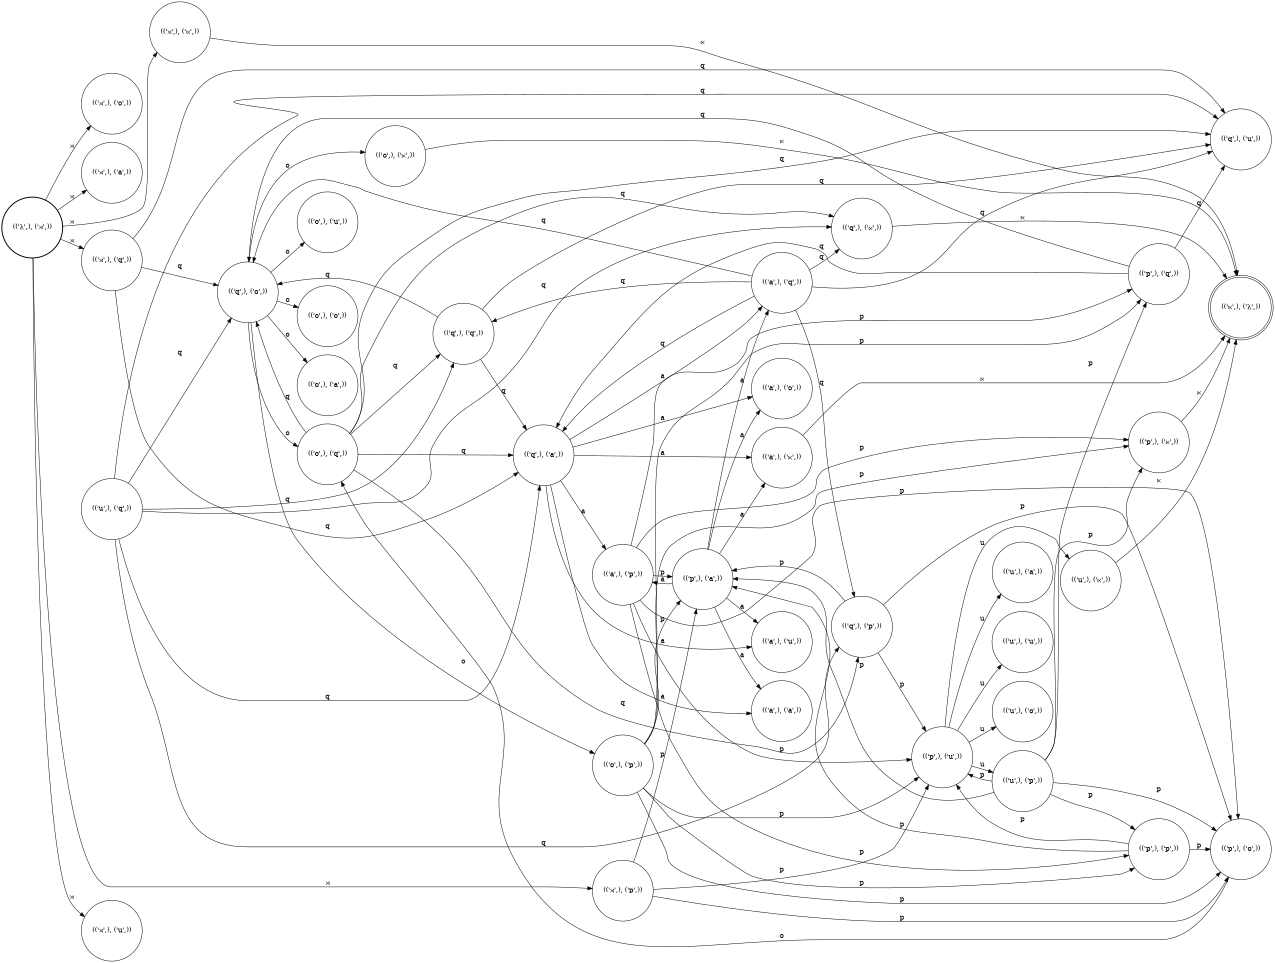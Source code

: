 digraph FST {
rankdir = LR;
size = "8.5,11";
center = 1;
orientation = Portrait;
ranksep = "0.4";
nodesep = "0.25";
0 [label = "(('λ',), ('⋊',))", shape = circle, style = bold, fontsize = 14]
	0 -> 1 [label = "⋊", fontsize = 14];
	0 -> 2 [label = "⋊", fontsize = 14];
	0 -> 3 [label = "⋊", fontsize = 14];
	0 -> 4 [label = "⋊", fontsize = 14];
	0 -> 5 [label = "⋊", fontsize = 14];
	0 -> 6 [label = "⋊", fontsize = 14];
1 [label = "(('⋊',), ('o',))", shape = circle, style = solid, fontsize = 14]
2 [label = "(('⋊',), ('a',))", shape = circle, style = solid, fontsize = 14]
3 [label = "(('⋊',), ('⋉',))", shape = circle, style = solid, fontsize = 14]
	3 -> 7 [label = "⋉", fontsize = 14];
4 [label = "(('⋊',), ('q',))", shape = circle, style = solid, fontsize = 14]
	4 -> 21 [label = "q", fontsize = 14];
	4 -> 23 [label = "q", fontsize = 14];
	4 -> 25 [label = "q", fontsize = 14];
5 [label = "(('⋊',), ('p',))", shape = circle, style = solid, fontsize = 14]
	5 -> 9 [label = "p", fontsize = 14];
	5 -> 11 [label = "p", fontsize = 14];
	5 -> 13 [label = "p", fontsize = 14];
6 [label = "(('⋊',), ('u',))", shape = circle, style = solid, fontsize = 14]
7 [label = "(('⋉',), ('λ',))", shape = doublecircle, style = solid, fontsize = 14]
8 [label = "(('p',), ('⋉',))", shape = circle, style = solid, fontsize = 14]
	8 -> 7 [label = "⋉", fontsize = 14];
9 [label = "(('p',), ('o',))", shape = circle, style = solid, fontsize = 14]
	9 -> 30 [label = "o", fontsize = 14];
10 [label = "(('p',), ('p',))", shape = circle, style = solid, fontsize = 14]
	10 -> 9 [label = "p", fontsize = 14];
	10 -> 11 [label = "p", fontsize = 14];
	10 -> 13 [label = "p", fontsize = 14];
11 [label = "(('p',), ('a',))", shape = circle, style = solid, fontsize = 14]
	11 -> 32 [label = "a", fontsize = 14];
	11 -> 33 [label = "a", fontsize = 14];
	11 -> 34 [label = "a", fontsize = 14];
	11 -> 35 [label = "a", fontsize = 14];
	11 -> 36 [label = "a", fontsize = 14];
	11 -> 37 [label = "a", fontsize = 14];
12 [label = "(('p',), ('q',))", shape = circle, style = solid, fontsize = 14]
	12 -> 21 [label = "q", fontsize = 14];
	12 -> 23 [label = "q", fontsize = 14];
	12 -> 25 [label = "q", fontsize = 14];
13 [label = "(('p',), ('u',))", shape = circle, style = solid, fontsize = 14]
	13 -> 14 [label = "u", fontsize = 14];
	13 -> 15 [label = "u", fontsize = 14];
	13 -> 16 [label = "u", fontsize = 14];
	13 -> 17 [label = "u", fontsize = 14];
	13 -> 19 [label = "u", fontsize = 14];
14 [label = "(('u',), ('⋉',))", shape = circle, style = solid, fontsize = 14]
	14 -> 7 [label = "⋉", fontsize = 14];
15 [label = "(('u',), ('o',))", shape = circle, style = solid, fontsize = 14]
16 [label = "(('u',), ('p',))", shape = circle, style = solid, fontsize = 14]
	16 -> 8 [label = "p", fontsize = 14];
	16 -> 9 [label = "p", fontsize = 14];
	16 -> 10 [label = "p", fontsize = 14];
	16 -> 11 [label = "p", fontsize = 14];
	16 -> 12 [label = "p", fontsize = 14];
	16 -> 13 [label = "p", fontsize = 14];
17 [label = "(('u',), ('a',))", shape = circle, style = solid, fontsize = 14]
18 [label = "(('u',), ('q',))", shape = circle, style = solid, fontsize = 14]
	18 -> 20 [label = "q", fontsize = 14];
	18 -> 21 [label = "q", fontsize = 14];
	18 -> 22 [label = "q", fontsize = 14];
	18 -> 23 [label = "q", fontsize = 14];
	18 -> 24 [label = "q", fontsize = 14];
	18 -> 25 [label = "q", fontsize = 14];
19 [label = "(('u',), ('u',))", shape = circle, style = solid, fontsize = 14]
20 [label = "(('q',), ('⋉',))", shape = circle, style = solid, fontsize = 14]
	20 -> 7 [label = "⋉", fontsize = 14];
21 [label = "(('q',), ('o',))", shape = circle, style = solid, fontsize = 14]
	21 -> 26 [label = "o", fontsize = 14];
	21 -> 27 [label = "o", fontsize = 14];
	21 -> 28 [label = "o", fontsize = 14];
	21 -> 29 [label = "o", fontsize = 14];
	21 -> 30 [label = "o", fontsize = 14];
	21 -> 31 [label = "o", fontsize = 14];
22 [label = "(('q',), ('p',))", shape = circle, style = solid, fontsize = 14]
	22 -> 9 [label = "p", fontsize = 14];
	22 -> 11 [label = "p", fontsize = 14];
	22 -> 13 [label = "p", fontsize = 14];
23 [label = "(('q',), ('a',))", shape = circle, style = solid, fontsize = 14]
	23 -> 32 [label = "a", fontsize = 14];
	23 -> 33 [label = "a", fontsize = 14];
	23 -> 34 [label = "a", fontsize = 14];
	23 -> 35 [label = "a", fontsize = 14];
	23 -> 36 [label = "a", fontsize = 14];
	23 -> 37 [label = "a", fontsize = 14];
24 [label = "(('q',), ('q',))", shape = circle, style = solid, fontsize = 14]
	24 -> 21 [label = "q", fontsize = 14];
	24 -> 23 [label = "q", fontsize = 14];
	24 -> 25 [label = "q", fontsize = 14];
25 [label = "(('q',), ('u',))", shape = circle, style = solid, fontsize = 14]
26 [label = "(('o',), ('⋉',))", shape = circle, style = solid, fontsize = 14]
	26 -> 7 [label = "⋉", fontsize = 14];
27 [label = "(('o',), ('o',))", shape = circle, style = solid, fontsize = 14]
28 [label = "(('o',), ('p',))", shape = circle, style = solid, fontsize = 14]
	28 -> 8 [label = "p", fontsize = 14];
	28 -> 9 [label = "p", fontsize = 14];
	28 -> 10 [label = "p", fontsize = 14];
	28 -> 11 [label = "p", fontsize = 14];
	28 -> 12 [label = "p", fontsize = 14];
	28 -> 13 [label = "p", fontsize = 14];
29 [label = "(('o',), ('a',))", shape = circle, style = solid, fontsize = 14]
30 [label = "(('o',), ('q',))", shape = circle, style = solid, fontsize = 14]
	30 -> 20 [label = "q", fontsize = 14];
	30 -> 21 [label = "q", fontsize = 14];
	30 -> 22 [label = "q", fontsize = 14];
	30 -> 23 [label = "q", fontsize = 14];
	30 -> 24 [label = "q", fontsize = 14];
	30 -> 25 [label = "q", fontsize = 14];
31 [label = "(('o',), ('u',))", shape = circle, style = solid, fontsize = 14]
32 [label = "(('a',), ('⋉',))", shape = circle, style = solid, fontsize = 14]
	32 -> 7 [label = "⋉", fontsize = 14];
33 [label = "(('a',), ('o',))", shape = circle, style = solid, fontsize = 14]
34 [label = "(('a',), ('p',))", shape = circle, style = solid, fontsize = 14]
	34 -> 8 [label = "p", fontsize = 14];
	34 -> 9 [label = "p", fontsize = 14];
	34 -> 10 [label = "p", fontsize = 14];
	34 -> 11 [label = "p", fontsize = 14];
	34 -> 12 [label = "p", fontsize = 14];
	34 -> 13 [label = "p", fontsize = 14];
35 [label = "(('a',), ('a',))", shape = circle, style = solid, fontsize = 14]
36 [label = "(('a',), ('q',))", shape = circle, style = solid, fontsize = 14]
	36 -> 20 [label = "q", fontsize = 14];
	36 -> 21 [label = "q", fontsize = 14];
	36 -> 22 [label = "q", fontsize = 14];
	36 -> 23 [label = "q", fontsize = 14];
	36 -> 24 [label = "q", fontsize = 14];
	36 -> 25 [label = "q", fontsize = 14];
37 [label = "(('a',), ('u',))", shape = circle, style = solid, fontsize = 14]
}
